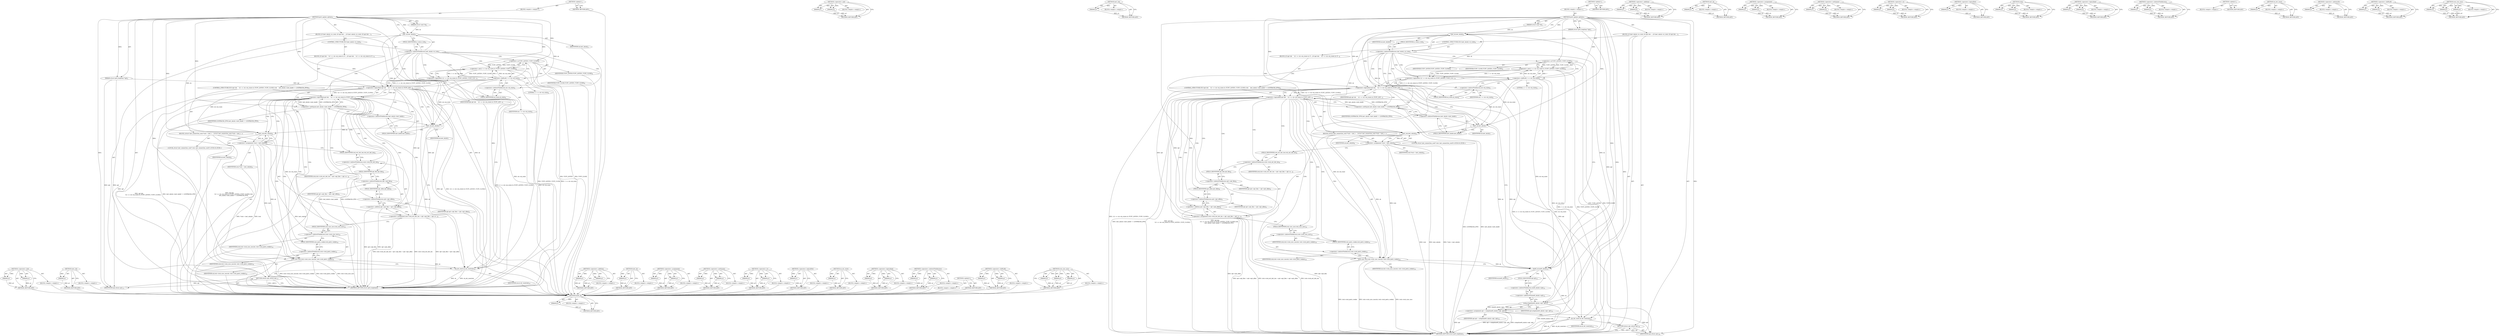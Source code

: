 digraph "icsk_sync_mss" {
vulnerable_168 [label=<(METHOD,inet6_sk)>];
vulnerable_169 [label=<(PARAM,p1)>];
vulnerable_170 [label=<(BLOCK,&lt;empty&gt;,&lt;empty&gt;)>];
vulnerable_171 [label=<(METHOD_RETURN,ANY)>];
vulnerable_119 [label=<(METHOD,&lt;operator&gt;.and)>];
vulnerable_120 [label=<(PARAM,p1)>];
vulnerable_121 [label=<(PARAM,p2)>];
vulnerable_122 [label=<(BLOCK,&lt;empty&gt;,&lt;empty&gt;)>];
vulnerable_123 [label=<(METHOD_RETURN,ANY)>];
vulnerable_144 [label=<(METHOD,inet_csk)>];
vulnerable_145 [label=<(PARAM,p1)>];
vulnerable_146 [label=<(BLOCK,&lt;empty&gt;,&lt;empty&gt;)>];
vulnerable_147 [label=<(METHOD_RETURN,ANY)>];
vulnerable_6 [label=<(METHOD,&lt;global&gt;)<SUB>1</SUB>>];
vulnerable_7 [label=<(BLOCK,&lt;empty&gt;,&lt;empty&gt;)<SUB>1</SUB>>];
vulnerable_8 [label=<(METHOD,ipv6_update_options)<SUB>1</SUB>>];
vulnerable_9 [label=<(PARAM,struct sock *sk)<SUB>1</SUB>>];
vulnerable_10 [label=<(PARAM,struct ipv6_txoptions *opt)<SUB>2</SUB>>];
vulnerable_11 [label=<(BLOCK,{
	if (inet_sk(sk)-&gt;is_icsk) {
		if (opt &amp;&amp;
		 ...,{
	if (inet_sk(sk)-&gt;is_icsk) {
		if (opt &amp;&amp;
		 ...)<SUB>3</SUB>>];
vulnerable_12 [label=<(CONTROL_STRUCTURE,IF,if (inet_sk(sk)-&gt;is_icsk))<SUB>4</SUB>>];
vulnerable_13 [label=<(&lt;operator&gt;.indirectFieldAccess,inet_sk(sk)-&gt;is_icsk)<SUB>4</SUB>>];
vulnerable_14 [label=<(inet_sk,inet_sk(sk))<SUB>4</SUB>>];
vulnerable_15 [label=<(IDENTIFIER,sk,inet_sk(sk))<SUB>4</SUB>>];
vulnerable_16 [label=<(FIELD_IDENTIFIER,is_icsk,is_icsk)<SUB>4</SUB>>];
vulnerable_17 [label=<(BLOCK,{
		if (opt &amp;&amp;
		    !((1 &lt;&lt; sk-&gt;sk_state) &amp; (T...,{
		if (opt &amp;&amp;
		    !((1 &lt;&lt; sk-&gt;sk_state) &amp; (T...)<SUB>4</SUB>>];
vulnerable_18 [label=<(CONTROL_STRUCTURE,IF,if (opt &amp;&amp;
		    !((1 &lt;&lt; sk-&gt;sk_state) &amp; (TCPF_LISTEN | TCPF_CLOSE)) &amp;&amp;
		    inet_sk(sk)-&gt;inet_daddr != LOOPBACK4_IPV6))<SUB>5</SUB>>];
vulnerable_19 [label=<(&lt;operator&gt;.logicalAnd,opt &amp;&amp;
		    !((1 &lt;&lt; sk-&gt;sk_state) &amp; (TCPF_LIST...)<SUB>5</SUB>>];
vulnerable_20 [label=<(&lt;operator&gt;.logicalAnd,opt &amp;&amp;
		    !((1 &lt;&lt; sk-&gt;sk_state) &amp; (TCPF_LIST...)<SUB>5</SUB>>];
vulnerable_21 [label=<(IDENTIFIER,opt,opt &amp;&amp;
		    !((1 &lt;&lt; sk-&gt;sk_state) &amp; (TCPF_LIST...)<SUB>5</SUB>>];
vulnerable_22 [label=<(&lt;operator&gt;.logicalNot,!((1 &lt;&lt; sk-&gt;sk_state) &amp; (TCPF_LISTEN | TCPF_CLO...)<SUB>6</SUB>>];
vulnerable_23 [label=<(&lt;operator&gt;.and,(1 &lt;&lt; sk-&gt;sk_state) &amp; (TCPF_LISTEN | TCPF_CLOSE))<SUB>6</SUB>>];
vulnerable_24 [label=<(&lt;operator&gt;.shiftLeft,1 &lt;&lt; sk-&gt;sk_state)<SUB>6</SUB>>];
vulnerable_25 [label=<(LITERAL,1,1 &lt;&lt; sk-&gt;sk_state)<SUB>6</SUB>>];
vulnerable_26 [label=<(&lt;operator&gt;.indirectFieldAccess,sk-&gt;sk_state)<SUB>6</SUB>>];
vulnerable_27 [label=<(IDENTIFIER,sk,1 &lt;&lt; sk-&gt;sk_state)<SUB>6</SUB>>];
vulnerable_28 [label=<(FIELD_IDENTIFIER,sk_state,sk_state)<SUB>6</SUB>>];
vulnerable_29 [label=<(&lt;operator&gt;.or,TCPF_LISTEN | TCPF_CLOSE)<SUB>6</SUB>>];
vulnerable_30 [label=<(IDENTIFIER,TCPF_LISTEN,TCPF_LISTEN | TCPF_CLOSE)<SUB>6</SUB>>];
vulnerable_31 [label=<(IDENTIFIER,TCPF_CLOSE,TCPF_LISTEN | TCPF_CLOSE)<SUB>6</SUB>>];
vulnerable_32 [label=<(&lt;operator&gt;.notEquals,inet_sk(sk)-&gt;inet_daddr != LOOPBACK4_IPV6)<SUB>7</SUB>>];
vulnerable_33 [label=<(&lt;operator&gt;.indirectFieldAccess,inet_sk(sk)-&gt;inet_daddr)<SUB>7</SUB>>];
vulnerable_34 [label=<(inet_sk,inet_sk(sk))<SUB>7</SUB>>];
vulnerable_35 [label=<(IDENTIFIER,sk,inet_sk(sk))<SUB>7</SUB>>];
vulnerable_36 [label=<(FIELD_IDENTIFIER,inet_daddr,inet_daddr)<SUB>7</SUB>>];
vulnerable_37 [label=<(IDENTIFIER,LOOPBACK4_IPV6,inet_sk(sk)-&gt;inet_daddr != LOOPBACK4_IPV6)<SUB>7</SUB>>];
vulnerable_38 [label=<(BLOCK,{
			struct inet_connection_sock *icsk = inet_c...,{
			struct inet_connection_sock *icsk = inet_c...)<SUB>7</SUB>>];
vulnerable_39 [label="<(LOCAL,struct inet_connection_sock* icsk: inet_connection_sock*)<SUB>8</SUB>>"];
vulnerable_40 [label=<(&lt;operator&gt;.assignment,*icsk = inet_csk(sk))<SUB>8</SUB>>];
vulnerable_41 [label=<(IDENTIFIER,icsk,*icsk = inet_csk(sk))<SUB>8</SUB>>];
vulnerable_42 [label=<(inet_csk,inet_csk(sk))<SUB>8</SUB>>];
vulnerable_43 [label=<(IDENTIFIER,sk,inet_csk(sk))<SUB>8</SUB>>];
vulnerable_44 [label=<(&lt;operator&gt;.assignment,icsk-&gt;icsk_ext_hdr_len = opt-&gt;opt_flen + opt-&gt;o...)<SUB>9</SUB>>];
vulnerable_45 [label=<(&lt;operator&gt;.indirectFieldAccess,icsk-&gt;icsk_ext_hdr_len)<SUB>9</SUB>>];
vulnerable_46 [label=<(IDENTIFIER,icsk,icsk-&gt;icsk_ext_hdr_len = opt-&gt;opt_flen + opt-&gt;o...)<SUB>9</SUB>>];
vulnerable_47 [label=<(FIELD_IDENTIFIER,icsk_ext_hdr_len,icsk_ext_hdr_len)<SUB>9</SUB>>];
vulnerable_48 [label=<(&lt;operator&gt;.addition,opt-&gt;opt_flen + opt-&gt;opt_nflen)<SUB>9</SUB>>];
vulnerable_49 [label=<(&lt;operator&gt;.indirectFieldAccess,opt-&gt;opt_flen)<SUB>9</SUB>>];
vulnerable_50 [label=<(IDENTIFIER,opt,opt-&gt;opt_flen + opt-&gt;opt_nflen)<SUB>9</SUB>>];
vulnerable_51 [label=<(FIELD_IDENTIFIER,opt_flen,opt_flen)<SUB>9</SUB>>];
vulnerable_52 [label=<(&lt;operator&gt;.indirectFieldAccess,opt-&gt;opt_nflen)<SUB>9</SUB>>];
vulnerable_53 [label=<(IDENTIFIER,opt,opt-&gt;opt_flen + opt-&gt;opt_nflen)<SUB>9</SUB>>];
vulnerable_54 [label=<(FIELD_IDENTIFIER,opt_nflen,opt_nflen)<SUB>9</SUB>>];
vulnerable_55 [label=<(icsk_sync_mss,icsk-&gt;icsk_sync_mss(sk, icsk-&gt;icsk_pmtu_cookie))<SUB>10</SUB>>];
vulnerable_56 [label=<(&lt;operator&gt;.indirectFieldAccess,icsk-&gt;icsk_sync_mss)<SUB>10</SUB>>];
vulnerable_57 [label=<(IDENTIFIER,icsk,icsk-&gt;icsk_sync_mss(sk, icsk-&gt;icsk_pmtu_cookie))<SUB>10</SUB>>];
vulnerable_58 [label=<(FIELD_IDENTIFIER,icsk_sync_mss,icsk_sync_mss)<SUB>10</SUB>>];
vulnerable_59 [label=<(IDENTIFIER,sk,icsk-&gt;icsk_sync_mss(sk, icsk-&gt;icsk_pmtu_cookie))<SUB>10</SUB>>];
vulnerable_60 [label=<(&lt;operator&gt;.indirectFieldAccess,icsk-&gt;icsk_pmtu_cookie)<SUB>10</SUB>>];
vulnerable_61 [label=<(IDENTIFIER,icsk,icsk-&gt;icsk_sync_mss(sk, icsk-&gt;icsk_pmtu_cookie))<SUB>10</SUB>>];
vulnerable_62 [label=<(FIELD_IDENTIFIER,icsk_pmtu_cookie,icsk_pmtu_cookie)<SUB>10</SUB>>];
vulnerable_63 [label=<(&lt;operator&gt;.assignment,opt = xchg(&amp;inet6_sk(sk)-&gt;opt, opt))<SUB>13</SUB>>];
vulnerable_64 [label=<(IDENTIFIER,opt,opt = xchg(&amp;inet6_sk(sk)-&gt;opt, opt))<SUB>13</SUB>>];
vulnerable_65 [label=<(xchg,xchg(&amp;inet6_sk(sk)-&gt;opt, opt))<SUB>13</SUB>>];
vulnerable_66 [label=<(&lt;operator&gt;.addressOf,&amp;inet6_sk(sk)-&gt;opt)<SUB>13</SUB>>];
vulnerable_67 [label=<(&lt;operator&gt;.indirectFieldAccess,inet6_sk(sk)-&gt;opt)<SUB>13</SUB>>];
vulnerable_68 [label=<(inet6_sk,inet6_sk(sk))<SUB>13</SUB>>];
vulnerable_69 [label=<(IDENTIFIER,sk,inet6_sk(sk))<SUB>13</SUB>>];
vulnerable_70 [label=<(FIELD_IDENTIFIER,opt,opt)<SUB>13</SUB>>];
vulnerable_71 [label=<(IDENTIFIER,opt,xchg(&amp;inet6_sk(sk)-&gt;opt, opt))<SUB>13</SUB>>];
vulnerable_72 [label=<(sk_dst_reset,sk_dst_reset(sk))<SUB>14</SUB>>];
vulnerable_73 [label=<(IDENTIFIER,sk,sk_dst_reset(sk))<SUB>14</SUB>>];
vulnerable_74 [label=<(RETURN,return opt;,return opt;)<SUB>16</SUB>>];
vulnerable_75 [label=<(IDENTIFIER,opt,return opt;)<SUB>16</SUB>>];
vulnerable_76 [label=<(METHOD_RETURN,struct ipv6_txoptions)<SUB>1</SUB>>];
vulnerable_78 [label=<(METHOD_RETURN,ANY)<SUB>1</SUB>>];
vulnerable_148 [label=<(METHOD,&lt;operator&gt;.addition)>];
vulnerable_149 [label=<(PARAM,p1)>];
vulnerable_150 [label=<(PARAM,p2)>];
vulnerable_151 [label=<(BLOCK,&lt;empty&gt;,&lt;empty&gt;)>];
vulnerable_152 [label=<(METHOD_RETURN,ANY)>];
vulnerable_106 [label=<(METHOD,inet_sk)>];
vulnerable_107 [label=<(PARAM,p1)>];
vulnerable_108 [label=<(BLOCK,&lt;empty&gt;,&lt;empty&gt;)>];
vulnerable_109 [label=<(METHOD_RETURN,ANY)>];
vulnerable_139 [label=<(METHOD,&lt;operator&gt;.assignment)>];
vulnerable_140 [label=<(PARAM,p1)>];
vulnerable_141 [label=<(PARAM,p2)>];
vulnerable_142 [label=<(BLOCK,&lt;empty&gt;,&lt;empty&gt;)>];
vulnerable_143 [label=<(METHOD_RETURN,ANY)>];
vulnerable_134 [label=<(METHOD,&lt;operator&gt;.notEquals)>];
vulnerable_135 [label=<(PARAM,p1)>];
vulnerable_136 [label=<(PARAM,p2)>];
vulnerable_137 [label=<(BLOCK,&lt;empty&gt;,&lt;empty&gt;)>];
vulnerable_138 [label=<(METHOD_RETURN,ANY)>];
vulnerable_129 [label=<(METHOD,&lt;operator&gt;.or)>];
vulnerable_130 [label=<(PARAM,p1)>];
vulnerable_131 [label=<(PARAM,p2)>];
vulnerable_132 [label=<(BLOCK,&lt;empty&gt;,&lt;empty&gt;)>];
vulnerable_133 [label=<(METHOD_RETURN,ANY)>];
vulnerable_115 [label=<(METHOD,&lt;operator&gt;.logicalNot)>];
vulnerable_116 [label=<(PARAM,p1)>];
vulnerable_117 [label=<(BLOCK,&lt;empty&gt;,&lt;empty&gt;)>];
vulnerable_118 [label=<(METHOD_RETURN,ANY)>];
vulnerable_159 [label=<(METHOD,xchg)>];
vulnerable_160 [label=<(PARAM,p1)>];
vulnerable_161 [label=<(PARAM,p2)>];
vulnerable_162 [label=<(BLOCK,&lt;empty&gt;,&lt;empty&gt;)>];
vulnerable_163 [label=<(METHOD_RETURN,ANY)>];
vulnerable_110 [label=<(METHOD,&lt;operator&gt;.logicalAnd)>];
vulnerable_111 [label=<(PARAM,p1)>];
vulnerable_112 [label=<(PARAM,p2)>];
vulnerable_113 [label=<(BLOCK,&lt;empty&gt;,&lt;empty&gt;)>];
vulnerable_114 [label=<(METHOD_RETURN,ANY)>];
vulnerable_101 [label=<(METHOD,&lt;operator&gt;.indirectFieldAccess)>];
vulnerable_102 [label=<(PARAM,p1)>];
vulnerable_103 [label=<(PARAM,p2)>];
vulnerable_104 [label=<(BLOCK,&lt;empty&gt;,&lt;empty&gt;)>];
vulnerable_105 [label=<(METHOD_RETURN,ANY)>];
vulnerable_95 [label=<(METHOD,&lt;global&gt;)<SUB>1</SUB>>];
vulnerable_96 [label=<(BLOCK,&lt;empty&gt;,&lt;empty&gt;)>];
vulnerable_97 [label=<(METHOD_RETURN,ANY)>];
vulnerable_172 [label=<(METHOD,sk_dst_reset)>];
vulnerable_173 [label=<(PARAM,p1)>];
vulnerable_174 [label=<(BLOCK,&lt;empty&gt;,&lt;empty&gt;)>];
vulnerable_175 [label=<(METHOD_RETURN,ANY)>];
vulnerable_164 [label=<(METHOD,&lt;operator&gt;.addressOf)>];
vulnerable_165 [label=<(PARAM,p1)>];
vulnerable_166 [label=<(BLOCK,&lt;empty&gt;,&lt;empty&gt;)>];
vulnerable_167 [label=<(METHOD_RETURN,ANY)>];
vulnerable_124 [label=<(METHOD,&lt;operator&gt;.shiftLeft)>];
vulnerable_125 [label=<(PARAM,p1)>];
vulnerable_126 [label=<(PARAM,p2)>];
vulnerable_127 [label=<(BLOCK,&lt;empty&gt;,&lt;empty&gt;)>];
vulnerable_128 [label=<(METHOD_RETURN,ANY)>];
vulnerable_153 [label=<(METHOD,icsk_sync_mss)>];
vulnerable_154 [label=<(PARAM,p1)>];
vulnerable_155 [label=<(PARAM,p2)>];
vulnerable_156 [label=<(PARAM,p3)>];
vulnerable_157 [label=<(BLOCK,&lt;empty&gt;,&lt;empty&gt;)>];
vulnerable_158 [label=<(METHOD_RETURN,ANY)>];
fixed_110 [label=<(METHOD,&lt;operator&gt;.and)>];
fixed_111 [label=<(PARAM,p1)>];
fixed_112 [label=<(PARAM,p2)>];
fixed_113 [label=<(BLOCK,&lt;empty&gt;,&lt;empty&gt;)>];
fixed_114 [label=<(METHOD_RETURN,ANY)>];
fixed_135 [label=<(METHOD,inet_csk)>];
fixed_136 [label=<(PARAM,p1)>];
fixed_137 [label=<(BLOCK,&lt;empty&gt;,&lt;empty&gt;)>];
fixed_138 [label=<(METHOD_RETURN,ANY)>];
fixed_6 [label=<(METHOD,&lt;global&gt;)<SUB>1</SUB>>];
fixed_7 [label=<(BLOCK,&lt;empty&gt;,&lt;empty&gt;)<SUB>1</SUB>>];
fixed_8 [label=<(METHOD,ipv6_update_options)<SUB>1</SUB>>];
fixed_9 [label=<(PARAM,struct sock *sk)<SUB>1</SUB>>];
fixed_10 [label=<(PARAM,struct ipv6_txoptions *opt)<SUB>2</SUB>>];
fixed_11 [label=<(BLOCK,{
	if (inet_sk(sk)-&gt;is_icsk) {
		if (opt &amp;&amp;
		 ...,{
	if (inet_sk(sk)-&gt;is_icsk) {
		if (opt &amp;&amp;
		 ...)<SUB>3</SUB>>];
fixed_12 [label=<(CONTROL_STRUCTURE,IF,if (inet_sk(sk)-&gt;is_icsk))<SUB>4</SUB>>];
fixed_13 [label=<(&lt;operator&gt;.indirectFieldAccess,inet_sk(sk)-&gt;is_icsk)<SUB>4</SUB>>];
fixed_14 [label=<(inet_sk,inet_sk(sk))<SUB>4</SUB>>];
fixed_15 [label=<(IDENTIFIER,sk,inet_sk(sk))<SUB>4</SUB>>];
fixed_16 [label=<(FIELD_IDENTIFIER,is_icsk,is_icsk)<SUB>4</SUB>>];
fixed_17 [label=<(BLOCK,{
		if (opt &amp;&amp;
		    !((1 &lt;&lt; sk-&gt;sk_state) &amp; (T...,{
		if (opt &amp;&amp;
		    !((1 &lt;&lt; sk-&gt;sk_state) &amp; (T...)<SUB>4</SUB>>];
fixed_18 [label=<(CONTROL_STRUCTURE,IF,if (opt &amp;&amp;
		    !((1 &lt;&lt; sk-&gt;sk_state) &amp; (TCPF_LISTEN | TCPF_CLOSE)) &amp;&amp;
		    inet_sk(sk)-&gt;inet_daddr != LOOPBACK4_IPV6))<SUB>5</SUB>>];
fixed_19 [label=<(&lt;operator&gt;.logicalAnd,opt &amp;&amp;
		    !((1 &lt;&lt; sk-&gt;sk_state) &amp; (TCPF_LIST...)<SUB>5</SUB>>];
fixed_20 [label=<(&lt;operator&gt;.logicalAnd,opt &amp;&amp;
		    !((1 &lt;&lt; sk-&gt;sk_state) &amp; (TCPF_LIST...)<SUB>5</SUB>>];
fixed_21 [label=<(IDENTIFIER,opt,opt &amp;&amp;
		    !((1 &lt;&lt; sk-&gt;sk_state) &amp; (TCPF_LIST...)<SUB>5</SUB>>];
fixed_22 [label=<(&lt;operator&gt;.logicalNot,!((1 &lt;&lt; sk-&gt;sk_state) &amp; (TCPF_LISTEN | TCPF_CLO...)<SUB>6</SUB>>];
fixed_23 [label=<(&lt;operator&gt;.and,(1 &lt;&lt; sk-&gt;sk_state) &amp; (TCPF_LISTEN | TCPF_CLOSE))<SUB>6</SUB>>];
fixed_24 [label=<(&lt;operator&gt;.shiftLeft,1 &lt;&lt; sk-&gt;sk_state)<SUB>6</SUB>>];
fixed_25 [label=<(LITERAL,1,1 &lt;&lt; sk-&gt;sk_state)<SUB>6</SUB>>];
fixed_26 [label=<(&lt;operator&gt;.indirectFieldAccess,sk-&gt;sk_state)<SUB>6</SUB>>];
fixed_27 [label=<(IDENTIFIER,sk,1 &lt;&lt; sk-&gt;sk_state)<SUB>6</SUB>>];
fixed_28 [label=<(FIELD_IDENTIFIER,sk_state,sk_state)<SUB>6</SUB>>];
fixed_29 [label=<(&lt;operator&gt;.or,TCPF_LISTEN | TCPF_CLOSE)<SUB>6</SUB>>];
fixed_30 [label=<(IDENTIFIER,TCPF_LISTEN,TCPF_LISTEN | TCPF_CLOSE)<SUB>6</SUB>>];
fixed_31 [label=<(IDENTIFIER,TCPF_CLOSE,TCPF_LISTEN | TCPF_CLOSE)<SUB>6</SUB>>];
fixed_32 [label=<(&lt;operator&gt;.notEquals,inet_sk(sk)-&gt;inet_daddr != LOOPBACK4_IPV6)<SUB>7</SUB>>];
fixed_33 [label=<(&lt;operator&gt;.indirectFieldAccess,inet_sk(sk)-&gt;inet_daddr)<SUB>7</SUB>>];
fixed_34 [label=<(inet_sk,inet_sk(sk))<SUB>7</SUB>>];
fixed_35 [label=<(IDENTIFIER,sk,inet_sk(sk))<SUB>7</SUB>>];
fixed_36 [label=<(FIELD_IDENTIFIER,inet_daddr,inet_daddr)<SUB>7</SUB>>];
fixed_37 [label=<(IDENTIFIER,LOOPBACK4_IPV6,inet_sk(sk)-&gt;inet_daddr != LOOPBACK4_IPV6)<SUB>7</SUB>>];
fixed_38 [label=<(BLOCK,{
			struct inet_connection_sock *icsk = inet_c...,{
			struct inet_connection_sock *icsk = inet_c...)<SUB>7</SUB>>];
fixed_39 [label="<(LOCAL,struct inet_connection_sock* icsk: inet_connection_sock*)<SUB>8</SUB>>"];
fixed_40 [label=<(&lt;operator&gt;.assignment,*icsk = inet_csk(sk))<SUB>8</SUB>>];
fixed_41 [label=<(IDENTIFIER,icsk,*icsk = inet_csk(sk))<SUB>8</SUB>>];
fixed_42 [label=<(inet_csk,inet_csk(sk))<SUB>8</SUB>>];
fixed_43 [label=<(IDENTIFIER,sk,inet_csk(sk))<SUB>8</SUB>>];
fixed_44 [label=<(&lt;operator&gt;.assignment,icsk-&gt;icsk_ext_hdr_len = opt-&gt;opt_flen + opt-&gt;o...)<SUB>9</SUB>>];
fixed_45 [label=<(&lt;operator&gt;.indirectFieldAccess,icsk-&gt;icsk_ext_hdr_len)<SUB>9</SUB>>];
fixed_46 [label=<(IDENTIFIER,icsk,icsk-&gt;icsk_ext_hdr_len = opt-&gt;opt_flen + opt-&gt;o...)<SUB>9</SUB>>];
fixed_47 [label=<(FIELD_IDENTIFIER,icsk_ext_hdr_len,icsk_ext_hdr_len)<SUB>9</SUB>>];
fixed_48 [label=<(&lt;operator&gt;.addition,opt-&gt;opt_flen + opt-&gt;opt_nflen)<SUB>9</SUB>>];
fixed_49 [label=<(&lt;operator&gt;.indirectFieldAccess,opt-&gt;opt_flen)<SUB>9</SUB>>];
fixed_50 [label=<(IDENTIFIER,opt,opt-&gt;opt_flen + opt-&gt;opt_nflen)<SUB>9</SUB>>];
fixed_51 [label=<(FIELD_IDENTIFIER,opt_flen,opt_flen)<SUB>9</SUB>>];
fixed_52 [label=<(&lt;operator&gt;.indirectFieldAccess,opt-&gt;opt_nflen)<SUB>9</SUB>>];
fixed_53 [label=<(IDENTIFIER,opt,opt-&gt;opt_flen + opt-&gt;opt_nflen)<SUB>9</SUB>>];
fixed_54 [label=<(FIELD_IDENTIFIER,opt_nflen,opt_nflen)<SUB>9</SUB>>];
fixed_55 [label=<(icsk_sync_mss,icsk-&gt;icsk_sync_mss(sk, icsk-&gt;icsk_pmtu_cookie))<SUB>10</SUB>>];
fixed_56 [label=<(&lt;operator&gt;.indirectFieldAccess,icsk-&gt;icsk_sync_mss)<SUB>10</SUB>>];
fixed_57 [label=<(IDENTIFIER,icsk,icsk-&gt;icsk_sync_mss(sk, icsk-&gt;icsk_pmtu_cookie))<SUB>10</SUB>>];
fixed_58 [label=<(FIELD_IDENTIFIER,icsk_sync_mss,icsk_sync_mss)<SUB>10</SUB>>];
fixed_59 [label=<(IDENTIFIER,sk,icsk-&gt;icsk_sync_mss(sk, icsk-&gt;icsk_pmtu_cookie))<SUB>10</SUB>>];
fixed_60 [label=<(&lt;operator&gt;.indirectFieldAccess,icsk-&gt;icsk_pmtu_cookie)<SUB>10</SUB>>];
fixed_61 [label=<(IDENTIFIER,icsk,icsk-&gt;icsk_sync_mss(sk, icsk-&gt;icsk_pmtu_cookie))<SUB>10</SUB>>];
fixed_62 [label=<(FIELD_IDENTIFIER,icsk_pmtu_cookie,icsk_pmtu_cookie)<SUB>10</SUB>>];
fixed_63 [label=<(sk_dst_reset,sk_dst_reset(sk))<SUB>15</SUB>>];
fixed_64 [label=<(IDENTIFIER,sk,sk_dst_reset(sk))<SUB>15</SUB>>];
fixed_65 [label=<(RETURN,return opt;,return opt;)<SUB>17</SUB>>];
fixed_66 [label=<(IDENTIFIER,opt,return opt;)<SUB>17</SUB>>];
fixed_67 [label=<(METHOD_RETURN,struct ipv6_txoptions)<SUB>1</SUB>>];
fixed_69 [label=<(METHOD_RETURN,ANY)<SUB>1</SUB>>];
fixed_139 [label=<(METHOD,&lt;operator&gt;.addition)>];
fixed_140 [label=<(PARAM,p1)>];
fixed_141 [label=<(PARAM,p2)>];
fixed_142 [label=<(BLOCK,&lt;empty&gt;,&lt;empty&gt;)>];
fixed_143 [label=<(METHOD_RETURN,ANY)>];
fixed_97 [label=<(METHOD,inet_sk)>];
fixed_98 [label=<(PARAM,p1)>];
fixed_99 [label=<(BLOCK,&lt;empty&gt;,&lt;empty&gt;)>];
fixed_100 [label=<(METHOD_RETURN,ANY)>];
fixed_130 [label=<(METHOD,&lt;operator&gt;.assignment)>];
fixed_131 [label=<(PARAM,p1)>];
fixed_132 [label=<(PARAM,p2)>];
fixed_133 [label=<(BLOCK,&lt;empty&gt;,&lt;empty&gt;)>];
fixed_134 [label=<(METHOD_RETURN,ANY)>];
fixed_125 [label=<(METHOD,&lt;operator&gt;.notEquals)>];
fixed_126 [label=<(PARAM,p1)>];
fixed_127 [label=<(PARAM,p2)>];
fixed_128 [label=<(BLOCK,&lt;empty&gt;,&lt;empty&gt;)>];
fixed_129 [label=<(METHOD_RETURN,ANY)>];
fixed_120 [label=<(METHOD,&lt;operator&gt;.or)>];
fixed_121 [label=<(PARAM,p1)>];
fixed_122 [label=<(PARAM,p2)>];
fixed_123 [label=<(BLOCK,&lt;empty&gt;,&lt;empty&gt;)>];
fixed_124 [label=<(METHOD_RETURN,ANY)>];
fixed_106 [label=<(METHOD,&lt;operator&gt;.logicalNot)>];
fixed_107 [label=<(PARAM,p1)>];
fixed_108 [label=<(BLOCK,&lt;empty&gt;,&lt;empty&gt;)>];
fixed_109 [label=<(METHOD_RETURN,ANY)>];
fixed_150 [label=<(METHOD,sk_dst_reset)>];
fixed_151 [label=<(PARAM,p1)>];
fixed_152 [label=<(BLOCK,&lt;empty&gt;,&lt;empty&gt;)>];
fixed_153 [label=<(METHOD_RETURN,ANY)>];
fixed_101 [label=<(METHOD,&lt;operator&gt;.logicalAnd)>];
fixed_102 [label=<(PARAM,p1)>];
fixed_103 [label=<(PARAM,p2)>];
fixed_104 [label=<(BLOCK,&lt;empty&gt;,&lt;empty&gt;)>];
fixed_105 [label=<(METHOD_RETURN,ANY)>];
fixed_92 [label=<(METHOD,&lt;operator&gt;.indirectFieldAccess)>];
fixed_93 [label=<(PARAM,p1)>];
fixed_94 [label=<(PARAM,p2)>];
fixed_95 [label=<(BLOCK,&lt;empty&gt;,&lt;empty&gt;)>];
fixed_96 [label=<(METHOD_RETURN,ANY)>];
fixed_86 [label=<(METHOD,&lt;global&gt;)<SUB>1</SUB>>];
fixed_87 [label=<(BLOCK,&lt;empty&gt;,&lt;empty&gt;)>];
fixed_88 [label=<(METHOD_RETURN,ANY)>];
fixed_115 [label=<(METHOD,&lt;operator&gt;.shiftLeft)>];
fixed_116 [label=<(PARAM,p1)>];
fixed_117 [label=<(PARAM,p2)>];
fixed_118 [label=<(BLOCK,&lt;empty&gt;,&lt;empty&gt;)>];
fixed_119 [label=<(METHOD_RETURN,ANY)>];
fixed_144 [label=<(METHOD,icsk_sync_mss)>];
fixed_145 [label=<(PARAM,p1)>];
fixed_146 [label=<(PARAM,p2)>];
fixed_147 [label=<(PARAM,p3)>];
fixed_148 [label=<(BLOCK,&lt;empty&gt;,&lt;empty&gt;)>];
fixed_149 [label=<(METHOD_RETURN,ANY)>];
vulnerable_168 -> vulnerable_169  [key=0, label="AST: "];
vulnerable_168 -> vulnerable_169  [key=1, label="DDG: "];
vulnerable_168 -> vulnerable_170  [key=0, label="AST: "];
vulnerable_168 -> vulnerable_171  [key=0, label="AST: "];
vulnerable_168 -> vulnerable_171  [key=1, label="CFG: "];
vulnerable_169 -> vulnerable_171  [key=0, label="DDG: p1"];
vulnerable_119 -> vulnerable_120  [key=0, label="AST: "];
vulnerable_119 -> vulnerable_120  [key=1, label="DDG: "];
vulnerable_119 -> vulnerable_122  [key=0, label="AST: "];
vulnerable_119 -> vulnerable_121  [key=0, label="AST: "];
vulnerable_119 -> vulnerable_121  [key=1, label="DDG: "];
vulnerable_119 -> vulnerable_123  [key=0, label="AST: "];
vulnerable_119 -> vulnerable_123  [key=1, label="CFG: "];
vulnerable_120 -> vulnerable_123  [key=0, label="DDG: p1"];
vulnerable_121 -> vulnerable_123  [key=0, label="DDG: p2"];
vulnerable_144 -> vulnerable_145  [key=0, label="AST: "];
vulnerable_144 -> vulnerable_145  [key=1, label="DDG: "];
vulnerable_144 -> vulnerable_146  [key=0, label="AST: "];
vulnerable_144 -> vulnerable_147  [key=0, label="AST: "];
vulnerable_144 -> vulnerable_147  [key=1, label="CFG: "];
vulnerable_145 -> vulnerable_147  [key=0, label="DDG: p1"];
vulnerable_6 -> vulnerable_7  [key=0, label="AST: "];
vulnerable_6 -> vulnerable_78  [key=0, label="AST: "];
vulnerable_6 -> vulnerable_78  [key=1, label="CFG: "];
vulnerable_7 -> vulnerable_8  [key=0, label="AST: "];
vulnerable_8 -> vulnerable_9  [key=0, label="AST: "];
vulnerable_8 -> vulnerable_9  [key=1, label="DDG: "];
vulnerable_8 -> vulnerable_10  [key=0, label="AST: "];
vulnerable_8 -> vulnerable_10  [key=1, label="DDG: "];
vulnerable_8 -> vulnerable_11  [key=0, label="AST: "];
vulnerable_8 -> vulnerable_76  [key=0, label="AST: "];
vulnerable_8 -> vulnerable_14  [key=0, label="CFG: "];
vulnerable_8 -> vulnerable_14  [key=1, label="DDG: "];
vulnerable_8 -> vulnerable_72  [key=0, label="DDG: "];
vulnerable_8 -> vulnerable_75  [key=0, label="DDG: "];
vulnerable_8 -> vulnerable_65  [key=0, label="DDG: "];
vulnerable_8 -> vulnerable_20  [key=0, label="DDG: "];
vulnerable_8 -> vulnerable_32  [key=0, label="DDG: "];
vulnerable_8 -> vulnerable_55  [key=0, label="DDG: "];
vulnerable_8 -> vulnerable_68  [key=0, label="DDG: "];
vulnerable_8 -> vulnerable_42  [key=0, label="DDG: "];
vulnerable_8 -> vulnerable_34  [key=0, label="DDG: "];
vulnerable_8 -> vulnerable_24  [key=0, label="DDG: "];
vulnerable_8 -> vulnerable_29  [key=0, label="DDG: "];
vulnerable_9 -> vulnerable_14  [key=0, label="DDG: sk"];
vulnerable_10 -> vulnerable_65  [key=0, label="DDG: opt"];
vulnerable_10 -> vulnerable_20  [key=0, label="DDG: opt"];
vulnerable_11 -> vulnerable_12  [key=0, label="AST: "];
vulnerable_11 -> vulnerable_63  [key=0, label="AST: "];
vulnerable_11 -> vulnerable_72  [key=0, label="AST: "];
vulnerable_11 -> vulnerable_74  [key=0, label="AST: "];
vulnerable_12 -> vulnerable_13  [key=0, label="AST: "];
vulnerable_12 -> vulnerable_17  [key=0, label="AST: "];
vulnerable_13 -> vulnerable_14  [key=0, label="AST: "];
vulnerable_13 -> vulnerable_16  [key=0, label="AST: "];
vulnerable_13 -> vulnerable_20  [key=0, label="CFG: "];
vulnerable_13 -> vulnerable_20  [key=1, label="CDG: "];
vulnerable_13 -> vulnerable_28  [key=0, label="CFG: "];
vulnerable_13 -> vulnerable_28  [key=1, label="CDG: "];
vulnerable_13 -> vulnerable_68  [key=0, label="CFG: "];
vulnerable_13 -> vulnerable_19  [key=0, label="CDG: "];
vulnerable_13 -> vulnerable_24  [key=0, label="CDG: "];
vulnerable_13 -> vulnerable_26  [key=0, label="CDG: "];
vulnerable_13 -> vulnerable_23  [key=0, label="CDG: "];
vulnerable_13 -> vulnerable_22  [key=0, label="CDG: "];
vulnerable_13 -> vulnerable_29  [key=0, label="CDG: "];
vulnerable_14 -> vulnerable_15  [key=0, label="AST: "];
vulnerable_14 -> vulnerable_16  [key=0, label="CFG: "];
vulnerable_14 -> vulnerable_68  [key=0, label="DDG: sk"];
vulnerable_14 -> vulnerable_42  [key=0, label="DDG: sk"];
vulnerable_14 -> vulnerable_34  [key=0, label="DDG: sk"];
vulnerable_14 -> vulnerable_24  [key=0, label="DDG: sk"];
vulnerable_16 -> vulnerable_13  [key=0, label="CFG: "];
vulnerable_17 -> vulnerable_18  [key=0, label="AST: "];
vulnerable_18 -> vulnerable_19  [key=0, label="AST: "];
vulnerable_18 -> vulnerable_38  [key=0, label="AST: "];
vulnerable_19 -> vulnerable_20  [key=0, label="AST: "];
vulnerable_19 -> vulnerable_32  [key=0, label="AST: "];
vulnerable_19 -> vulnerable_42  [key=0, label="CFG: "];
vulnerable_19 -> vulnerable_42  [key=1, label="CDG: "];
vulnerable_19 -> vulnerable_68  [key=0, label="CFG: "];
vulnerable_19 -> vulnerable_76  [key=0, label="DDG: opt &amp;&amp;
		    !((1 &lt;&lt; sk-&gt;sk_state) &amp; (TCPF_LISTEN | TCPF_CLOSE))"];
vulnerable_19 -> vulnerable_76  [key=1, label="DDG: inet_sk(sk)-&gt;inet_daddr != LOOPBACK4_IPV6"];
vulnerable_19 -> vulnerable_76  [key=2, label="DDG: opt &amp;&amp;
		    !((1 &lt;&lt; sk-&gt;sk_state) &amp; (TCPF_LISTEN | TCPF_CLOSE)) &amp;&amp;
		    inet_sk(sk)-&gt;inet_daddr != LOOPBACK4_IPV6"];
vulnerable_19 -> vulnerable_47  [key=0, label="CDG: "];
vulnerable_19 -> vulnerable_48  [key=0, label="CDG: "];
vulnerable_19 -> vulnerable_58  [key=0, label="CDG: "];
vulnerable_19 -> vulnerable_49  [key=0, label="CDG: "];
vulnerable_19 -> vulnerable_60  [key=0, label="CDG: "];
vulnerable_19 -> vulnerable_51  [key=0, label="CDG: "];
vulnerable_19 -> vulnerable_52  [key=0, label="CDG: "];
vulnerable_19 -> vulnerable_56  [key=0, label="CDG: "];
vulnerable_19 -> vulnerable_45  [key=0, label="CDG: "];
vulnerable_19 -> vulnerable_40  [key=0, label="CDG: "];
vulnerable_19 -> vulnerable_44  [key=0, label="CDG: "];
vulnerable_19 -> vulnerable_55  [key=0, label="CDG: "];
vulnerable_19 -> vulnerable_54  [key=0, label="CDG: "];
vulnerable_19 -> vulnerable_62  [key=0, label="CDG: "];
vulnerable_20 -> vulnerable_21  [key=0, label="AST: "];
vulnerable_20 -> vulnerable_22  [key=0, label="AST: "];
vulnerable_20 -> vulnerable_19  [key=0, label="CFG: "];
vulnerable_20 -> vulnerable_19  [key=1, label="DDG: opt"];
vulnerable_20 -> vulnerable_19  [key=2, label="DDG: !((1 &lt;&lt; sk-&gt;sk_state) &amp; (TCPF_LISTEN | TCPF_CLOSE))"];
vulnerable_20 -> vulnerable_34  [key=0, label="CFG: "];
vulnerable_20 -> vulnerable_34  [key=1, label="CDG: "];
vulnerable_20 -> vulnerable_76  [key=0, label="DDG: !((1 &lt;&lt; sk-&gt;sk_state) &amp; (TCPF_LISTEN | TCPF_CLOSE))"];
vulnerable_20 -> vulnerable_75  [key=0, label="DDG: opt"];
vulnerable_20 -> vulnerable_65  [key=0, label="DDG: opt"];
vulnerable_20 -> vulnerable_44  [key=0, label="DDG: opt"];
vulnerable_20 -> vulnerable_48  [key=0, label="DDG: opt"];
vulnerable_20 -> vulnerable_32  [key=0, label="CDG: "];
vulnerable_20 -> vulnerable_33  [key=0, label="CDG: "];
vulnerable_20 -> vulnerable_36  [key=0, label="CDG: "];
vulnerable_22 -> vulnerable_23  [key=0, label="AST: "];
vulnerable_22 -> vulnerable_20  [key=0, label="CFG: "];
vulnerable_22 -> vulnerable_20  [key=1, label="DDG: (1 &lt;&lt; sk-&gt;sk_state) &amp; (TCPF_LISTEN | TCPF_CLOSE)"];
vulnerable_22 -> vulnerable_76  [key=0, label="DDG: (1 &lt;&lt; sk-&gt;sk_state) &amp; (TCPF_LISTEN | TCPF_CLOSE)"];
vulnerable_23 -> vulnerable_24  [key=0, label="AST: "];
vulnerable_23 -> vulnerable_29  [key=0, label="AST: "];
vulnerable_23 -> vulnerable_22  [key=0, label="CFG: "];
vulnerable_23 -> vulnerable_22  [key=1, label="DDG: 1 &lt;&lt; sk-&gt;sk_state"];
vulnerable_23 -> vulnerable_22  [key=2, label="DDG: TCPF_LISTEN | TCPF_CLOSE"];
vulnerable_23 -> vulnerable_76  [key=0, label="DDG: 1 &lt;&lt; sk-&gt;sk_state"];
vulnerable_23 -> vulnerable_76  [key=1, label="DDG: TCPF_LISTEN | TCPF_CLOSE"];
vulnerable_24 -> vulnerable_25  [key=0, label="AST: "];
vulnerable_24 -> vulnerable_26  [key=0, label="AST: "];
vulnerable_24 -> vulnerable_29  [key=0, label="CFG: "];
vulnerable_24 -> vulnerable_76  [key=0, label="DDG: sk-&gt;sk_state"];
vulnerable_24 -> vulnerable_72  [key=0, label="DDG: sk-&gt;sk_state"];
vulnerable_24 -> vulnerable_55  [key=0, label="DDG: sk-&gt;sk_state"];
vulnerable_24 -> vulnerable_68  [key=0, label="DDG: sk-&gt;sk_state"];
vulnerable_24 -> vulnerable_42  [key=0, label="DDG: sk-&gt;sk_state"];
vulnerable_24 -> vulnerable_23  [key=0, label="DDG: 1"];
vulnerable_24 -> vulnerable_23  [key=1, label="DDG: sk-&gt;sk_state"];
vulnerable_24 -> vulnerable_34  [key=0, label="DDG: sk-&gt;sk_state"];
vulnerable_26 -> vulnerable_27  [key=0, label="AST: "];
vulnerable_26 -> vulnerable_28  [key=0, label="AST: "];
vulnerable_26 -> vulnerable_24  [key=0, label="CFG: "];
vulnerable_28 -> vulnerable_26  [key=0, label="CFG: "];
vulnerable_29 -> vulnerable_30  [key=0, label="AST: "];
vulnerable_29 -> vulnerable_31  [key=0, label="AST: "];
vulnerable_29 -> vulnerable_23  [key=0, label="CFG: "];
vulnerable_29 -> vulnerable_23  [key=1, label="DDG: TCPF_LISTEN"];
vulnerable_29 -> vulnerable_23  [key=2, label="DDG: TCPF_CLOSE"];
vulnerable_29 -> vulnerable_76  [key=0, label="DDG: TCPF_CLOSE"];
vulnerable_29 -> vulnerable_76  [key=1, label="DDG: TCPF_LISTEN"];
vulnerable_32 -> vulnerable_33  [key=0, label="AST: "];
vulnerable_32 -> vulnerable_37  [key=0, label="AST: "];
vulnerable_32 -> vulnerable_19  [key=0, label="CFG: "];
vulnerable_32 -> vulnerable_19  [key=1, label="DDG: inet_sk(sk)-&gt;inet_daddr"];
vulnerable_32 -> vulnerable_19  [key=2, label="DDG: LOOPBACK4_IPV6"];
vulnerable_32 -> vulnerable_76  [key=0, label="DDG: inet_sk(sk)-&gt;inet_daddr"];
vulnerable_32 -> vulnerable_76  [key=1, label="DDG: LOOPBACK4_IPV6"];
vulnerable_33 -> vulnerable_34  [key=0, label="AST: "];
vulnerable_33 -> vulnerable_36  [key=0, label="AST: "];
vulnerable_33 -> vulnerable_32  [key=0, label="CFG: "];
vulnerable_34 -> vulnerable_35  [key=0, label="AST: "];
vulnerable_34 -> vulnerable_36  [key=0, label="CFG: "];
vulnerable_34 -> vulnerable_68  [key=0, label="DDG: sk"];
vulnerable_34 -> vulnerable_42  [key=0, label="DDG: sk"];
vulnerable_36 -> vulnerable_33  [key=0, label="CFG: "];
vulnerable_38 -> vulnerable_39  [key=0, label="AST: "];
vulnerable_38 -> vulnerable_40  [key=0, label="AST: "];
vulnerable_38 -> vulnerable_44  [key=0, label="AST: "];
vulnerable_38 -> vulnerable_55  [key=0, label="AST: "];
vulnerable_40 -> vulnerable_41  [key=0, label="AST: "];
vulnerable_40 -> vulnerable_42  [key=0, label="AST: "];
vulnerable_40 -> vulnerable_47  [key=0, label="CFG: "];
vulnerable_40 -> vulnerable_76  [key=0, label="DDG: icsk"];
vulnerable_40 -> vulnerable_76  [key=1, label="DDG: inet_csk(sk)"];
vulnerable_40 -> vulnerable_76  [key=2, label="DDG: *icsk = inet_csk(sk)"];
vulnerable_40 -> vulnerable_55  [key=0, label="DDG: icsk"];
vulnerable_42 -> vulnerable_43  [key=0, label="AST: "];
vulnerable_42 -> vulnerable_40  [key=0, label="CFG: "];
vulnerable_42 -> vulnerable_40  [key=1, label="DDG: sk"];
vulnerable_42 -> vulnerable_55  [key=0, label="DDG: sk"];
vulnerable_44 -> vulnerable_45  [key=0, label="AST: "];
vulnerable_44 -> vulnerable_48  [key=0, label="AST: "];
vulnerable_44 -> vulnerable_58  [key=0, label="CFG: "];
vulnerable_44 -> vulnerable_76  [key=0, label="DDG: icsk-&gt;icsk_ext_hdr_len"];
vulnerable_44 -> vulnerable_76  [key=1, label="DDG: opt-&gt;opt_flen + opt-&gt;opt_nflen"];
vulnerable_44 -> vulnerable_76  [key=2, label="DDG: icsk-&gt;icsk_ext_hdr_len = opt-&gt;opt_flen + opt-&gt;opt_nflen"];
vulnerable_45 -> vulnerable_46  [key=0, label="AST: "];
vulnerable_45 -> vulnerable_47  [key=0, label="AST: "];
vulnerable_45 -> vulnerable_51  [key=0, label="CFG: "];
vulnerable_47 -> vulnerable_45  [key=0, label="CFG: "];
vulnerable_48 -> vulnerable_49  [key=0, label="AST: "];
vulnerable_48 -> vulnerable_52  [key=0, label="AST: "];
vulnerable_48 -> vulnerable_44  [key=0, label="CFG: "];
vulnerable_48 -> vulnerable_76  [key=0, label="DDG: opt-&gt;opt_flen"];
vulnerable_48 -> vulnerable_76  [key=1, label="DDG: opt-&gt;opt_nflen"];
vulnerable_49 -> vulnerable_50  [key=0, label="AST: "];
vulnerable_49 -> vulnerable_51  [key=0, label="AST: "];
vulnerable_49 -> vulnerable_54  [key=0, label="CFG: "];
vulnerable_51 -> vulnerable_49  [key=0, label="CFG: "];
vulnerable_52 -> vulnerable_53  [key=0, label="AST: "];
vulnerable_52 -> vulnerable_54  [key=0, label="AST: "];
vulnerable_52 -> vulnerable_48  [key=0, label="CFG: "];
vulnerable_54 -> vulnerable_52  [key=0, label="CFG: "];
vulnerable_55 -> vulnerable_56  [key=0, label="AST: "];
vulnerable_55 -> vulnerable_59  [key=0, label="AST: "];
vulnerable_55 -> vulnerable_60  [key=0, label="AST: "];
vulnerable_55 -> vulnerable_68  [key=0, label="CFG: "];
vulnerable_55 -> vulnerable_68  [key=1, label="DDG: sk"];
vulnerable_55 -> vulnerable_76  [key=0, label="DDG: icsk-&gt;icsk_sync_mss"];
vulnerable_55 -> vulnerable_76  [key=1, label="DDG: icsk-&gt;icsk_pmtu_cookie"];
vulnerable_55 -> vulnerable_76  [key=2, label="DDG: icsk-&gt;icsk_sync_mss(sk, icsk-&gt;icsk_pmtu_cookie)"];
vulnerable_56 -> vulnerable_57  [key=0, label="AST: "];
vulnerable_56 -> vulnerable_58  [key=0, label="AST: "];
vulnerable_56 -> vulnerable_62  [key=0, label="CFG: "];
vulnerable_58 -> vulnerable_56  [key=0, label="CFG: "];
vulnerable_60 -> vulnerable_61  [key=0, label="AST: "];
vulnerable_60 -> vulnerable_62  [key=0, label="AST: "];
vulnerable_60 -> vulnerable_55  [key=0, label="CFG: "];
vulnerable_62 -> vulnerable_60  [key=0, label="CFG: "];
vulnerable_63 -> vulnerable_64  [key=0, label="AST: "];
vulnerable_63 -> vulnerable_65  [key=0, label="AST: "];
vulnerable_63 -> vulnerable_72  [key=0, label="CFG: "];
vulnerable_63 -> vulnerable_76  [key=0, label="DDG: opt"];
vulnerable_63 -> vulnerable_76  [key=1, label="DDG: xchg(&amp;inet6_sk(sk)-&gt;opt, opt)"];
vulnerable_63 -> vulnerable_76  [key=2, label="DDG: opt = xchg(&amp;inet6_sk(sk)-&gt;opt, opt)"];
vulnerable_63 -> vulnerable_75  [key=0, label="DDG: opt"];
vulnerable_65 -> vulnerable_66  [key=0, label="AST: "];
vulnerable_65 -> vulnerable_71  [key=0, label="AST: "];
vulnerable_65 -> vulnerable_63  [key=0, label="CFG: "];
vulnerable_65 -> vulnerable_63  [key=1, label="DDG: &amp;inet6_sk(sk)-&gt;opt"];
vulnerable_65 -> vulnerable_63  [key=2, label="DDG: opt"];
vulnerable_65 -> vulnerable_76  [key=0, label="DDG: &amp;inet6_sk(sk)-&gt;opt"];
vulnerable_66 -> vulnerable_67  [key=0, label="AST: "];
vulnerable_66 -> vulnerable_65  [key=0, label="CFG: "];
vulnerable_67 -> vulnerable_68  [key=0, label="AST: "];
vulnerable_67 -> vulnerable_70  [key=0, label="AST: "];
vulnerable_67 -> vulnerable_66  [key=0, label="CFG: "];
vulnerable_68 -> vulnerable_69  [key=0, label="AST: "];
vulnerable_68 -> vulnerable_70  [key=0, label="CFG: "];
vulnerable_68 -> vulnerable_72  [key=0, label="DDG: sk"];
vulnerable_70 -> vulnerable_67  [key=0, label="CFG: "];
vulnerable_72 -> vulnerable_73  [key=0, label="AST: "];
vulnerable_72 -> vulnerable_74  [key=0, label="CFG: "];
vulnerable_72 -> vulnerable_76  [key=0, label="DDG: sk"];
vulnerable_72 -> vulnerable_76  [key=1, label="DDG: sk_dst_reset(sk)"];
vulnerable_74 -> vulnerable_75  [key=0, label="AST: "];
vulnerable_74 -> vulnerable_76  [key=0, label="CFG: "];
vulnerable_74 -> vulnerable_76  [key=1, label="DDG: &lt;RET&gt;"];
vulnerable_75 -> vulnerable_74  [key=0, label="DDG: opt"];
vulnerable_148 -> vulnerable_149  [key=0, label="AST: "];
vulnerable_148 -> vulnerable_149  [key=1, label="DDG: "];
vulnerable_148 -> vulnerable_151  [key=0, label="AST: "];
vulnerable_148 -> vulnerable_150  [key=0, label="AST: "];
vulnerable_148 -> vulnerable_150  [key=1, label="DDG: "];
vulnerable_148 -> vulnerable_152  [key=0, label="AST: "];
vulnerable_148 -> vulnerable_152  [key=1, label="CFG: "];
vulnerable_149 -> vulnerable_152  [key=0, label="DDG: p1"];
vulnerable_150 -> vulnerable_152  [key=0, label="DDG: p2"];
vulnerable_106 -> vulnerable_107  [key=0, label="AST: "];
vulnerable_106 -> vulnerable_107  [key=1, label="DDG: "];
vulnerable_106 -> vulnerable_108  [key=0, label="AST: "];
vulnerable_106 -> vulnerable_109  [key=0, label="AST: "];
vulnerable_106 -> vulnerable_109  [key=1, label="CFG: "];
vulnerable_107 -> vulnerable_109  [key=0, label="DDG: p1"];
vulnerable_139 -> vulnerable_140  [key=0, label="AST: "];
vulnerable_139 -> vulnerable_140  [key=1, label="DDG: "];
vulnerable_139 -> vulnerable_142  [key=0, label="AST: "];
vulnerable_139 -> vulnerable_141  [key=0, label="AST: "];
vulnerable_139 -> vulnerable_141  [key=1, label="DDG: "];
vulnerable_139 -> vulnerable_143  [key=0, label="AST: "];
vulnerable_139 -> vulnerable_143  [key=1, label="CFG: "];
vulnerable_140 -> vulnerable_143  [key=0, label="DDG: p1"];
vulnerable_141 -> vulnerable_143  [key=0, label="DDG: p2"];
vulnerable_134 -> vulnerable_135  [key=0, label="AST: "];
vulnerable_134 -> vulnerable_135  [key=1, label="DDG: "];
vulnerable_134 -> vulnerable_137  [key=0, label="AST: "];
vulnerable_134 -> vulnerable_136  [key=0, label="AST: "];
vulnerable_134 -> vulnerable_136  [key=1, label="DDG: "];
vulnerable_134 -> vulnerable_138  [key=0, label="AST: "];
vulnerable_134 -> vulnerable_138  [key=1, label="CFG: "];
vulnerable_135 -> vulnerable_138  [key=0, label="DDG: p1"];
vulnerable_136 -> vulnerable_138  [key=0, label="DDG: p2"];
vulnerable_129 -> vulnerable_130  [key=0, label="AST: "];
vulnerable_129 -> vulnerable_130  [key=1, label="DDG: "];
vulnerable_129 -> vulnerable_132  [key=0, label="AST: "];
vulnerable_129 -> vulnerable_131  [key=0, label="AST: "];
vulnerable_129 -> vulnerable_131  [key=1, label="DDG: "];
vulnerable_129 -> vulnerable_133  [key=0, label="AST: "];
vulnerable_129 -> vulnerable_133  [key=1, label="CFG: "];
vulnerable_130 -> vulnerable_133  [key=0, label="DDG: p1"];
vulnerable_131 -> vulnerable_133  [key=0, label="DDG: p2"];
vulnerable_115 -> vulnerable_116  [key=0, label="AST: "];
vulnerable_115 -> vulnerable_116  [key=1, label="DDG: "];
vulnerable_115 -> vulnerable_117  [key=0, label="AST: "];
vulnerable_115 -> vulnerable_118  [key=0, label="AST: "];
vulnerable_115 -> vulnerable_118  [key=1, label="CFG: "];
vulnerable_116 -> vulnerable_118  [key=0, label="DDG: p1"];
vulnerable_159 -> vulnerable_160  [key=0, label="AST: "];
vulnerable_159 -> vulnerable_160  [key=1, label="DDG: "];
vulnerable_159 -> vulnerable_162  [key=0, label="AST: "];
vulnerable_159 -> vulnerable_161  [key=0, label="AST: "];
vulnerable_159 -> vulnerable_161  [key=1, label="DDG: "];
vulnerable_159 -> vulnerable_163  [key=0, label="AST: "];
vulnerable_159 -> vulnerable_163  [key=1, label="CFG: "];
vulnerable_160 -> vulnerable_163  [key=0, label="DDG: p1"];
vulnerable_161 -> vulnerable_163  [key=0, label="DDG: p2"];
vulnerable_110 -> vulnerable_111  [key=0, label="AST: "];
vulnerable_110 -> vulnerable_111  [key=1, label="DDG: "];
vulnerable_110 -> vulnerable_113  [key=0, label="AST: "];
vulnerable_110 -> vulnerable_112  [key=0, label="AST: "];
vulnerable_110 -> vulnerable_112  [key=1, label="DDG: "];
vulnerable_110 -> vulnerable_114  [key=0, label="AST: "];
vulnerable_110 -> vulnerable_114  [key=1, label="CFG: "];
vulnerable_111 -> vulnerable_114  [key=0, label="DDG: p1"];
vulnerable_112 -> vulnerable_114  [key=0, label="DDG: p2"];
vulnerable_101 -> vulnerable_102  [key=0, label="AST: "];
vulnerable_101 -> vulnerable_102  [key=1, label="DDG: "];
vulnerable_101 -> vulnerable_104  [key=0, label="AST: "];
vulnerable_101 -> vulnerable_103  [key=0, label="AST: "];
vulnerable_101 -> vulnerable_103  [key=1, label="DDG: "];
vulnerable_101 -> vulnerable_105  [key=0, label="AST: "];
vulnerable_101 -> vulnerable_105  [key=1, label="CFG: "];
vulnerable_102 -> vulnerable_105  [key=0, label="DDG: p1"];
vulnerable_103 -> vulnerable_105  [key=0, label="DDG: p2"];
vulnerable_95 -> vulnerable_96  [key=0, label="AST: "];
vulnerable_95 -> vulnerable_97  [key=0, label="AST: "];
vulnerable_95 -> vulnerable_97  [key=1, label="CFG: "];
vulnerable_172 -> vulnerable_173  [key=0, label="AST: "];
vulnerable_172 -> vulnerable_173  [key=1, label="DDG: "];
vulnerable_172 -> vulnerable_174  [key=0, label="AST: "];
vulnerable_172 -> vulnerable_175  [key=0, label="AST: "];
vulnerable_172 -> vulnerable_175  [key=1, label="CFG: "];
vulnerable_173 -> vulnerable_175  [key=0, label="DDG: p1"];
vulnerable_164 -> vulnerable_165  [key=0, label="AST: "];
vulnerable_164 -> vulnerable_165  [key=1, label="DDG: "];
vulnerable_164 -> vulnerable_166  [key=0, label="AST: "];
vulnerable_164 -> vulnerable_167  [key=0, label="AST: "];
vulnerable_164 -> vulnerable_167  [key=1, label="CFG: "];
vulnerable_165 -> vulnerable_167  [key=0, label="DDG: p1"];
vulnerable_124 -> vulnerable_125  [key=0, label="AST: "];
vulnerable_124 -> vulnerable_125  [key=1, label="DDG: "];
vulnerable_124 -> vulnerable_127  [key=0, label="AST: "];
vulnerable_124 -> vulnerable_126  [key=0, label="AST: "];
vulnerable_124 -> vulnerable_126  [key=1, label="DDG: "];
vulnerable_124 -> vulnerable_128  [key=0, label="AST: "];
vulnerable_124 -> vulnerable_128  [key=1, label="CFG: "];
vulnerable_125 -> vulnerable_128  [key=0, label="DDG: p1"];
vulnerable_126 -> vulnerable_128  [key=0, label="DDG: p2"];
vulnerable_153 -> vulnerable_154  [key=0, label="AST: "];
vulnerable_153 -> vulnerable_154  [key=1, label="DDG: "];
vulnerable_153 -> vulnerable_157  [key=0, label="AST: "];
vulnerable_153 -> vulnerable_155  [key=0, label="AST: "];
vulnerable_153 -> vulnerable_155  [key=1, label="DDG: "];
vulnerable_153 -> vulnerable_158  [key=0, label="AST: "];
vulnerable_153 -> vulnerable_158  [key=1, label="CFG: "];
vulnerable_153 -> vulnerable_156  [key=0, label="AST: "];
vulnerable_153 -> vulnerable_156  [key=1, label="DDG: "];
vulnerable_154 -> vulnerable_158  [key=0, label="DDG: p1"];
vulnerable_155 -> vulnerable_158  [key=0, label="DDG: p2"];
vulnerable_156 -> vulnerable_158  [key=0, label="DDG: p3"];
fixed_110 -> fixed_111  [key=0, label="AST: "];
fixed_110 -> fixed_111  [key=1, label="DDG: "];
fixed_110 -> fixed_113  [key=0, label="AST: "];
fixed_110 -> fixed_112  [key=0, label="AST: "];
fixed_110 -> fixed_112  [key=1, label="DDG: "];
fixed_110 -> fixed_114  [key=0, label="AST: "];
fixed_110 -> fixed_114  [key=1, label="CFG: "];
fixed_111 -> fixed_114  [key=0, label="DDG: p1"];
fixed_112 -> fixed_114  [key=0, label="DDG: p2"];
fixed_113 -> vulnerable_168  [key=0];
fixed_114 -> vulnerable_168  [key=0];
fixed_135 -> fixed_136  [key=0, label="AST: "];
fixed_135 -> fixed_136  [key=1, label="DDG: "];
fixed_135 -> fixed_137  [key=0, label="AST: "];
fixed_135 -> fixed_138  [key=0, label="AST: "];
fixed_135 -> fixed_138  [key=1, label="CFG: "];
fixed_136 -> fixed_138  [key=0, label="DDG: p1"];
fixed_137 -> vulnerable_168  [key=0];
fixed_138 -> vulnerable_168  [key=0];
fixed_6 -> fixed_7  [key=0, label="AST: "];
fixed_6 -> fixed_69  [key=0, label="AST: "];
fixed_6 -> fixed_69  [key=1, label="CFG: "];
fixed_7 -> fixed_8  [key=0, label="AST: "];
fixed_8 -> fixed_9  [key=0, label="AST: "];
fixed_8 -> fixed_9  [key=1, label="DDG: "];
fixed_8 -> fixed_10  [key=0, label="AST: "];
fixed_8 -> fixed_10  [key=1, label="DDG: "];
fixed_8 -> fixed_11  [key=0, label="AST: "];
fixed_8 -> fixed_67  [key=0, label="AST: "];
fixed_8 -> fixed_14  [key=0, label="CFG: "];
fixed_8 -> fixed_14  [key=1, label="DDG: "];
fixed_8 -> fixed_63  [key=0, label="DDG: "];
fixed_8 -> fixed_66  [key=0, label="DDG: "];
fixed_8 -> fixed_20  [key=0, label="DDG: "];
fixed_8 -> fixed_32  [key=0, label="DDG: "];
fixed_8 -> fixed_55  [key=0, label="DDG: "];
fixed_8 -> fixed_42  [key=0, label="DDG: "];
fixed_8 -> fixed_34  [key=0, label="DDG: "];
fixed_8 -> fixed_24  [key=0, label="DDG: "];
fixed_8 -> fixed_29  [key=0, label="DDG: "];
fixed_9 -> fixed_14  [key=0, label="DDG: sk"];
fixed_10 -> fixed_67  [key=0, label="DDG: opt"];
fixed_10 -> fixed_66  [key=0, label="DDG: opt"];
fixed_10 -> fixed_20  [key=0, label="DDG: opt"];
fixed_11 -> fixed_12  [key=0, label="AST: "];
fixed_11 -> fixed_63  [key=0, label="AST: "];
fixed_11 -> fixed_65  [key=0, label="AST: "];
fixed_12 -> fixed_13  [key=0, label="AST: "];
fixed_12 -> fixed_17  [key=0, label="AST: "];
fixed_13 -> fixed_14  [key=0, label="AST: "];
fixed_13 -> fixed_16  [key=0, label="AST: "];
fixed_13 -> fixed_20  [key=0, label="CFG: "];
fixed_13 -> fixed_20  [key=1, label="CDG: "];
fixed_13 -> fixed_28  [key=0, label="CFG: "];
fixed_13 -> fixed_28  [key=1, label="CDG: "];
fixed_13 -> fixed_63  [key=0, label="CFG: "];
fixed_13 -> fixed_19  [key=0, label="CDG: "];
fixed_13 -> fixed_24  [key=0, label="CDG: "];
fixed_13 -> fixed_26  [key=0, label="CDG: "];
fixed_13 -> fixed_23  [key=0, label="CDG: "];
fixed_13 -> fixed_22  [key=0, label="CDG: "];
fixed_13 -> fixed_29  [key=0, label="CDG: "];
fixed_14 -> fixed_15  [key=0, label="AST: "];
fixed_14 -> fixed_16  [key=0, label="CFG: "];
fixed_14 -> fixed_63  [key=0, label="DDG: sk"];
fixed_14 -> fixed_42  [key=0, label="DDG: sk"];
fixed_14 -> fixed_34  [key=0, label="DDG: sk"];
fixed_14 -> fixed_24  [key=0, label="DDG: sk"];
fixed_15 -> vulnerable_168  [key=0];
fixed_16 -> fixed_13  [key=0, label="CFG: "];
fixed_17 -> fixed_18  [key=0, label="AST: "];
fixed_18 -> fixed_19  [key=0, label="AST: "];
fixed_18 -> fixed_38  [key=0, label="AST: "];
fixed_19 -> fixed_20  [key=0, label="AST: "];
fixed_19 -> fixed_32  [key=0, label="AST: "];
fixed_19 -> fixed_42  [key=0, label="CFG: "];
fixed_19 -> fixed_42  [key=1, label="CDG: "];
fixed_19 -> fixed_63  [key=0, label="CFG: "];
fixed_19 -> fixed_67  [key=0, label="DDG: opt &amp;&amp;
		    !((1 &lt;&lt; sk-&gt;sk_state) &amp; (TCPF_LISTEN | TCPF_CLOSE))"];
fixed_19 -> fixed_67  [key=1, label="DDG: inet_sk(sk)-&gt;inet_daddr != LOOPBACK4_IPV6"];
fixed_19 -> fixed_67  [key=2, label="DDG: opt &amp;&amp;
		    !((1 &lt;&lt; sk-&gt;sk_state) &amp; (TCPF_LISTEN | TCPF_CLOSE)) &amp;&amp;
		    inet_sk(sk)-&gt;inet_daddr != LOOPBACK4_IPV6"];
fixed_19 -> fixed_47  [key=0, label="CDG: "];
fixed_19 -> fixed_48  [key=0, label="CDG: "];
fixed_19 -> fixed_58  [key=0, label="CDG: "];
fixed_19 -> fixed_49  [key=0, label="CDG: "];
fixed_19 -> fixed_60  [key=0, label="CDG: "];
fixed_19 -> fixed_51  [key=0, label="CDG: "];
fixed_19 -> fixed_52  [key=0, label="CDG: "];
fixed_19 -> fixed_56  [key=0, label="CDG: "];
fixed_19 -> fixed_45  [key=0, label="CDG: "];
fixed_19 -> fixed_40  [key=0, label="CDG: "];
fixed_19 -> fixed_44  [key=0, label="CDG: "];
fixed_19 -> fixed_55  [key=0, label="CDG: "];
fixed_19 -> fixed_54  [key=0, label="CDG: "];
fixed_19 -> fixed_62  [key=0, label="CDG: "];
fixed_20 -> fixed_21  [key=0, label="AST: "];
fixed_20 -> fixed_22  [key=0, label="AST: "];
fixed_20 -> fixed_19  [key=0, label="CFG: "];
fixed_20 -> fixed_19  [key=1, label="DDG: opt"];
fixed_20 -> fixed_19  [key=2, label="DDG: !((1 &lt;&lt; sk-&gt;sk_state) &amp; (TCPF_LISTEN | TCPF_CLOSE))"];
fixed_20 -> fixed_34  [key=0, label="CFG: "];
fixed_20 -> fixed_34  [key=1, label="CDG: "];
fixed_20 -> fixed_67  [key=0, label="DDG: opt"];
fixed_20 -> fixed_67  [key=1, label="DDG: !((1 &lt;&lt; sk-&gt;sk_state) &amp; (TCPF_LISTEN | TCPF_CLOSE))"];
fixed_20 -> fixed_66  [key=0, label="DDG: opt"];
fixed_20 -> fixed_44  [key=0, label="DDG: opt"];
fixed_20 -> fixed_48  [key=0, label="DDG: opt"];
fixed_20 -> fixed_32  [key=0, label="CDG: "];
fixed_20 -> fixed_33  [key=0, label="CDG: "];
fixed_20 -> fixed_36  [key=0, label="CDG: "];
fixed_21 -> vulnerable_168  [key=0];
fixed_22 -> fixed_23  [key=0, label="AST: "];
fixed_22 -> fixed_20  [key=0, label="CFG: "];
fixed_22 -> fixed_20  [key=1, label="DDG: (1 &lt;&lt; sk-&gt;sk_state) &amp; (TCPF_LISTEN | TCPF_CLOSE)"];
fixed_22 -> fixed_67  [key=0, label="DDG: (1 &lt;&lt; sk-&gt;sk_state) &amp; (TCPF_LISTEN | TCPF_CLOSE)"];
fixed_23 -> fixed_24  [key=0, label="AST: "];
fixed_23 -> fixed_29  [key=0, label="AST: "];
fixed_23 -> fixed_22  [key=0, label="CFG: "];
fixed_23 -> fixed_22  [key=1, label="DDG: 1 &lt;&lt; sk-&gt;sk_state"];
fixed_23 -> fixed_22  [key=2, label="DDG: TCPF_LISTEN | TCPF_CLOSE"];
fixed_23 -> fixed_67  [key=0, label="DDG: 1 &lt;&lt; sk-&gt;sk_state"];
fixed_23 -> fixed_67  [key=1, label="DDG: TCPF_LISTEN | TCPF_CLOSE"];
fixed_24 -> fixed_25  [key=0, label="AST: "];
fixed_24 -> fixed_26  [key=0, label="AST: "];
fixed_24 -> fixed_29  [key=0, label="CFG: "];
fixed_24 -> fixed_67  [key=0, label="DDG: sk-&gt;sk_state"];
fixed_24 -> fixed_63  [key=0, label="DDG: sk-&gt;sk_state"];
fixed_24 -> fixed_55  [key=0, label="DDG: sk-&gt;sk_state"];
fixed_24 -> fixed_42  [key=0, label="DDG: sk-&gt;sk_state"];
fixed_24 -> fixed_23  [key=0, label="DDG: 1"];
fixed_24 -> fixed_23  [key=1, label="DDG: sk-&gt;sk_state"];
fixed_24 -> fixed_34  [key=0, label="DDG: sk-&gt;sk_state"];
fixed_25 -> vulnerable_168  [key=0];
fixed_26 -> fixed_27  [key=0, label="AST: "];
fixed_26 -> fixed_28  [key=0, label="AST: "];
fixed_26 -> fixed_24  [key=0, label="CFG: "];
fixed_27 -> vulnerable_168  [key=0];
fixed_28 -> fixed_26  [key=0, label="CFG: "];
fixed_29 -> fixed_30  [key=0, label="AST: "];
fixed_29 -> fixed_31  [key=0, label="AST: "];
fixed_29 -> fixed_23  [key=0, label="CFG: "];
fixed_29 -> fixed_23  [key=1, label="DDG: TCPF_LISTEN"];
fixed_29 -> fixed_23  [key=2, label="DDG: TCPF_CLOSE"];
fixed_29 -> fixed_67  [key=0, label="DDG: TCPF_CLOSE"];
fixed_29 -> fixed_67  [key=1, label="DDG: TCPF_LISTEN"];
fixed_30 -> vulnerable_168  [key=0];
fixed_31 -> vulnerable_168  [key=0];
fixed_32 -> fixed_33  [key=0, label="AST: "];
fixed_32 -> fixed_37  [key=0, label="AST: "];
fixed_32 -> fixed_19  [key=0, label="CFG: "];
fixed_32 -> fixed_19  [key=1, label="DDG: inet_sk(sk)-&gt;inet_daddr"];
fixed_32 -> fixed_19  [key=2, label="DDG: LOOPBACK4_IPV6"];
fixed_32 -> fixed_67  [key=0, label="DDG: inet_sk(sk)-&gt;inet_daddr"];
fixed_32 -> fixed_67  [key=1, label="DDG: LOOPBACK4_IPV6"];
fixed_33 -> fixed_34  [key=0, label="AST: "];
fixed_33 -> fixed_36  [key=0, label="AST: "];
fixed_33 -> fixed_32  [key=0, label="CFG: "];
fixed_34 -> fixed_35  [key=0, label="AST: "];
fixed_34 -> fixed_36  [key=0, label="CFG: "];
fixed_34 -> fixed_63  [key=0, label="DDG: sk"];
fixed_34 -> fixed_42  [key=0, label="DDG: sk"];
fixed_35 -> vulnerable_168  [key=0];
fixed_36 -> fixed_33  [key=0, label="CFG: "];
fixed_37 -> vulnerable_168  [key=0];
fixed_38 -> fixed_39  [key=0, label="AST: "];
fixed_38 -> fixed_40  [key=0, label="AST: "];
fixed_38 -> fixed_44  [key=0, label="AST: "];
fixed_38 -> fixed_55  [key=0, label="AST: "];
fixed_39 -> vulnerable_168  [key=0];
fixed_40 -> fixed_41  [key=0, label="AST: "];
fixed_40 -> fixed_42  [key=0, label="AST: "];
fixed_40 -> fixed_47  [key=0, label="CFG: "];
fixed_40 -> fixed_67  [key=0, label="DDG: icsk"];
fixed_40 -> fixed_67  [key=1, label="DDG: inet_csk(sk)"];
fixed_40 -> fixed_67  [key=2, label="DDG: *icsk = inet_csk(sk)"];
fixed_40 -> fixed_55  [key=0, label="DDG: icsk"];
fixed_41 -> vulnerable_168  [key=0];
fixed_42 -> fixed_43  [key=0, label="AST: "];
fixed_42 -> fixed_40  [key=0, label="CFG: "];
fixed_42 -> fixed_40  [key=1, label="DDG: sk"];
fixed_42 -> fixed_55  [key=0, label="DDG: sk"];
fixed_43 -> vulnerable_168  [key=0];
fixed_44 -> fixed_45  [key=0, label="AST: "];
fixed_44 -> fixed_48  [key=0, label="AST: "];
fixed_44 -> fixed_58  [key=0, label="CFG: "];
fixed_44 -> fixed_67  [key=0, label="DDG: icsk-&gt;icsk_ext_hdr_len"];
fixed_44 -> fixed_67  [key=1, label="DDG: opt-&gt;opt_flen + opt-&gt;opt_nflen"];
fixed_44 -> fixed_67  [key=2, label="DDG: icsk-&gt;icsk_ext_hdr_len = opt-&gt;opt_flen + opt-&gt;opt_nflen"];
fixed_45 -> fixed_46  [key=0, label="AST: "];
fixed_45 -> fixed_47  [key=0, label="AST: "];
fixed_45 -> fixed_51  [key=0, label="CFG: "];
fixed_46 -> vulnerable_168  [key=0];
fixed_47 -> fixed_45  [key=0, label="CFG: "];
fixed_48 -> fixed_49  [key=0, label="AST: "];
fixed_48 -> fixed_52  [key=0, label="AST: "];
fixed_48 -> fixed_44  [key=0, label="CFG: "];
fixed_48 -> fixed_67  [key=0, label="DDG: opt-&gt;opt_flen"];
fixed_48 -> fixed_67  [key=1, label="DDG: opt-&gt;opt_nflen"];
fixed_49 -> fixed_50  [key=0, label="AST: "];
fixed_49 -> fixed_51  [key=0, label="AST: "];
fixed_49 -> fixed_54  [key=0, label="CFG: "];
fixed_50 -> vulnerable_168  [key=0];
fixed_51 -> fixed_49  [key=0, label="CFG: "];
fixed_52 -> fixed_53  [key=0, label="AST: "];
fixed_52 -> fixed_54  [key=0, label="AST: "];
fixed_52 -> fixed_48  [key=0, label="CFG: "];
fixed_53 -> vulnerable_168  [key=0];
fixed_54 -> fixed_52  [key=0, label="CFG: "];
fixed_55 -> fixed_56  [key=0, label="AST: "];
fixed_55 -> fixed_59  [key=0, label="AST: "];
fixed_55 -> fixed_60  [key=0, label="AST: "];
fixed_55 -> fixed_63  [key=0, label="CFG: "];
fixed_55 -> fixed_63  [key=1, label="DDG: sk"];
fixed_55 -> fixed_67  [key=0, label="DDG: icsk-&gt;icsk_sync_mss"];
fixed_55 -> fixed_67  [key=1, label="DDG: icsk-&gt;icsk_pmtu_cookie"];
fixed_55 -> fixed_67  [key=2, label="DDG: icsk-&gt;icsk_sync_mss(sk, icsk-&gt;icsk_pmtu_cookie)"];
fixed_56 -> fixed_57  [key=0, label="AST: "];
fixed_56 -> fixed_58  [key=0, label="AST: "];
fixed_56 -> fixed_62  [key=0, label="CFG: "];
fixed_57 -> vulnerable_168  [key=0];
fixed_58 -> fixed_56  [key=0, label="CFG: "];
fixed_59 -> vulnerable_168  [key=0];
fixed_60 -> fixed_61  [key=0, label="AST: "];
fixed_60 -> fixed_62  [key=0, label="AST: "];
fixed_60 -> fixed_55  [key=0, label="CFG: "];
fixed_61 -> vulnerable_168  [key=0];
fixed_62 -> fixed_60  [key=0, label="CFG: "];
fixed_63 -> fixed_64  [key=0, label="AST: "];
fixed_63 -> fixed_65  [key=0, label="CFG: "];
fixed_63 -> fixed_67  [key=0, label="DDG: sk"];
fixed_63 -> fixed_67  [key=1, label="DDG: sk_dst_reset(sk)"];
fixed_64 -> vulnerable_168  [key=0];
fixed_65 -> fixed_66  [key=0, label="AST: "];
fixed_65 -> fixed_67  [key=0, label="CFG: "];
fixed_65 -> fixed_67  [key=1, label="DDG: &lt;RET&gt;"];
fixed_66 -> fixed_65  [key=0, label="DDG: opt"];
fixed_67 -> vulnerable_168  [key=0];
fixed_69 -> vulnerable_168  [key=0];
fixed_139 -> fixed_140  [key=0, label="AST: "];
fixed_139 -> fixed_140  [key=1, label="DDG: "];
fixed_139 -> fixed_142  [key=0, label="AST: "];
fixed_139 -> fixed_141  [key=0, label="AST: "];
fixed_139 -> fixed_141  [key=1, label="DDG: "];
fixed_139 -> fixed_143  [key=0, label="AST: "];
fixed_139 -> fixed_143  [key=1, label="CFG: "];
fixed_140 -> fixed_143  [key=0, label="DDG: p1"];
fixed_141 -> fixed_143  [key=0, label="DDG: p2"];
fixed_142 -> vulnerable_168  [key=0];
fixed_143 -> vulnerable_168  [key=0];
fixed_97 -> fixed_98  [key=0, label="AST: "];
fixed_97 -> fixed_98  [key=1, label="DDG: "];
fixed_97 -> fixed_99  [key=0, label="AST: "];
fixed_97 -> fixed_100  [key=0, label="AST: "];
fixed_97 -> fixed_100  [key=1, label="CFG: "];
fixed_98 -> fixed_100  [key=0, label="DDG: p1"];
fixed_99 -> vulnerable_168  [key=0];
fixed_100 -> vulnerable_168  [key=0];
fixed_130 -> fixed_131  [key=0, label="AST: "];
fixed_130 -> fixed_131  [key=1, label="DDG: "];
fixed_130 -> fixed_133  [key=0, label="AST: "];
fixed_130 -> fixed_132  [key=0, label="AST: "];
fixed_130 -> fixed_132  [key=1, label="DDG: "];
fixed_130 -> fixed_134  [key=0, label="AST: "];
fixed_130 -> fixed_134  [key=1, label="CFG: "];
fixed_131 -> fixed_134  [key=0, label="DDG: p1"];
fixed_132 -> fixed_134  [key=0, label="DDG: p2"];
fixed_133 -> vulnerable_168  [key=0];
fixed_134 -> vulnerable_168  [key=0];
fixed_125 -> fixed_126  [key=0, label="AST: "];
fixed_125 -> fixed_126  [key=1, label="DDG: "];
fixed_125 -> fixed_128  [key=0, label="AST: "];
fixed_125 -> fixed_127  [key=0, label="AST: "];
fixed_125 -> fixed_127  [key=1, label="DDG: "];
fixed_125 -> fixed_129  [key=0, label="AST: "];
fixed_125 -> fixed_129  [key=1, label="CFG: "];
fixed_126 -> fixed_129  [key=0, label="DDG: p1"];
fixed_127 -> fixed_129  [key=0, label="DDG: p2"];
fixed_128 -> vulnerable_168  [key=0];
fixed_129 -> vulnerable_168  [key=0];
fixed_120 -> fixed_121  [key=0, label="AST: "];
fixed_120 -> fixed_121  [key=1, label="DDG: "];
fixed_120 -> fixed_123  [key=0, label="AST: "];
fixed_120 -> fixed_122  [key=0, label="AST: "];
fixed_120 -> fixed_122  [key=1, label="DDG: "];
fixed_120 -> fixed_124  [key=0, label="AST: "];
fixed_120 -> fixed_124  [key=1, label="CFG: "];
fixed_121 -> fixed_124  [key=0, label="DDG: p1"];
fixed_122 -> fixed_124  [key=0, label="DDG: p2"];
fixed_123 -> vulnerable_168  [key=0];
fixed_124 -> vulnerable_168  [key=0];
fixed_106 -> fixed_107  [key=0, label="AST: "];
fixed_106 -> fixed_107  [key=1, label="DDG: "];
fixed_106 -> fixed_108  [key=0, label="AST: "];
fixed_106 -> fixed_109  [key=0, label="AST: "];
fixed_106 -> fixed_109  [key=1, label="CFG: "];
fixed_107 -> fixed_109  [key=0, label="DDG: p1"];
fixed_108 -> vulnerable_168  [key=0];
fixed_109 -> vulnerable_168  [key=0];
fixed_150 -> fixed_151  [key=0, label="AST: "];
fixed_150 -> fixed_151  [key=1, label="DDG: "];
fixed_150 -> fixed_152  [key=0, label="AST: "];
fixed_150 -> fixed_153  [key=0, label="AST: "];
fixed_150 -> fixed_153  [key=1, label="CFG: "];
fixed_151 -> fixed_153  [key=0, label="DDG: p1"];
fixed_152 -> vulnerable_168  [key=0];
fixed_153 -> vulnerable_168  [key=0];
fixed_101 -> fixed_102  [key=0, label="AST: "];
fixed_101 -> fixed_102  [key=1, label="DDG: "];
fixed_101 -> fixed_104  [key=0, label="AST: "];
fixed_101 -> fixed_103  [key=0, label="AST: "];
fixed_101 -> fixed_103  [key=1, label="DDG: "];
fixed_101 -> fixed_105  [key=0, label="AST: "];
fixed_101 -> fixed_105  [key=1, label="CFG: "];
fixed_102 -> fixed_105  [key=0, label="DDG: p1"];
fixed_103 -> fixed_105  [key=0, label="DDG: p2"];
fixed_104 -> vulnerable_168  [key=0];
fixed_105 -> vulnerable_168  [key=0];
fixed_92 -> fixed_93  [key=0, label="AST: "];
fixed_92 -> fixed_93  [key=1, label="DDG: "];
fixed_92 -> fixed_95  [key=0, label="AST: "];
fixed_92 -> fixed_94  [key=0, label="AST: "];
fixed_92 -> fixed_94  [key=1, label="DDG: "];
fixed_92 -> fixed_96  [key=0, label="AST: "];
fixed_92 -> fixed_96  [key=1, label="CFG: "];
fixed_93 -> fixed_96  [key=0, label="DDG: p1"];
fixed_94 -> fixed_96  [key=0, label="DDG: p2"];
fixed_95 -> vulnerable_168  [key=0];
fixed_96 -> vulnerable_168  [key=0];
fixed_86 -> fixed_87  [key=0, label="AST: "];
fixed_86 -> fixed_88  [key=0, label="AST: "];
fixed_86 -> fixed_88  [key=1, label="CFG: "];
fixed_87 -> vulnerable_168  [key=0];
fixed_88 -> vulnerable_168  [key=0];
fixed_115 -> fixed_116  [key=0, label="AST: "];
fixed_115 -> fixed_116  [key=1, label="DDG: "];
fixed_115 -> fixed_118  [key=0, label="AST: "];
fixed_115 -> fixed_117  [key=0, label="AST: "];
fixed_115 -> fixed_117  [key=1, label="DDG: "];
fixed_115 -> fixed_119  [key=0, label="AST: "];
fixed_115 -> fixed_119  [key=1, label="CFG: "];
fixed_116 -> fixed_119  [key=0, label="DDG: p1"];
fixed_117 -> fixed_119  [key=0, label="DDG: p2"];
fixed_118 -> vulnerable_168  [key=0];
fixed_119 -> vulnerable_168  [key=0];
fixed_144 -> fixed_145  [key=0, label="AST: "];
fixed_144 -> fixed_145  [key=1, label="DDG: "];
fixed_144 -> fixed_148  [key=0, label="AST: "];
fixed_144 -> fixed_146  [key=0, label="AST: "];
fixed_144 -> fixed_146  [key=1, label="DDG: "];
fixed_144 -> fixed_149  [key=0, label="AST: "];
fixed_144 -> fixed_149  [key=1, label="CFG: "];
fixed_144 -> fixed_147  [key=0, label="AST: "];
fixed_144 -> fixed_147  [key=1, label="DDG: "];
fixed_145 -> fixed_149  [key=0, label="DDG: p1"];
fixed_146 -> fixed_149  [key=0, label="DDG: p2"];
fixed_147 -> fixed_149  [key=0, label="DDG: p3"];
fixed_148 -> vulnerable_168  [key=0];
fixed_149 -> vulnerable_168  [key=0];
}
